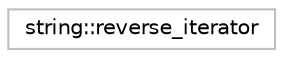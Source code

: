 digraph "Graphical Class Hierarchy"
{
 // LATEX_PDF_SIZE
  edge [fontname="Helvetica",fontsize="10",labelfontname="Helvetica",labelfontsize="10"];
  node [fontname="Helvetica",fontsize="10",shape=record];
  rankdir="LR";
  Node0 [label="string::reverse_iterator",height=0.2,width=0.4,color="grey75", fillcolor="white", style="filled",tooltip="STL iterator class."];
}
